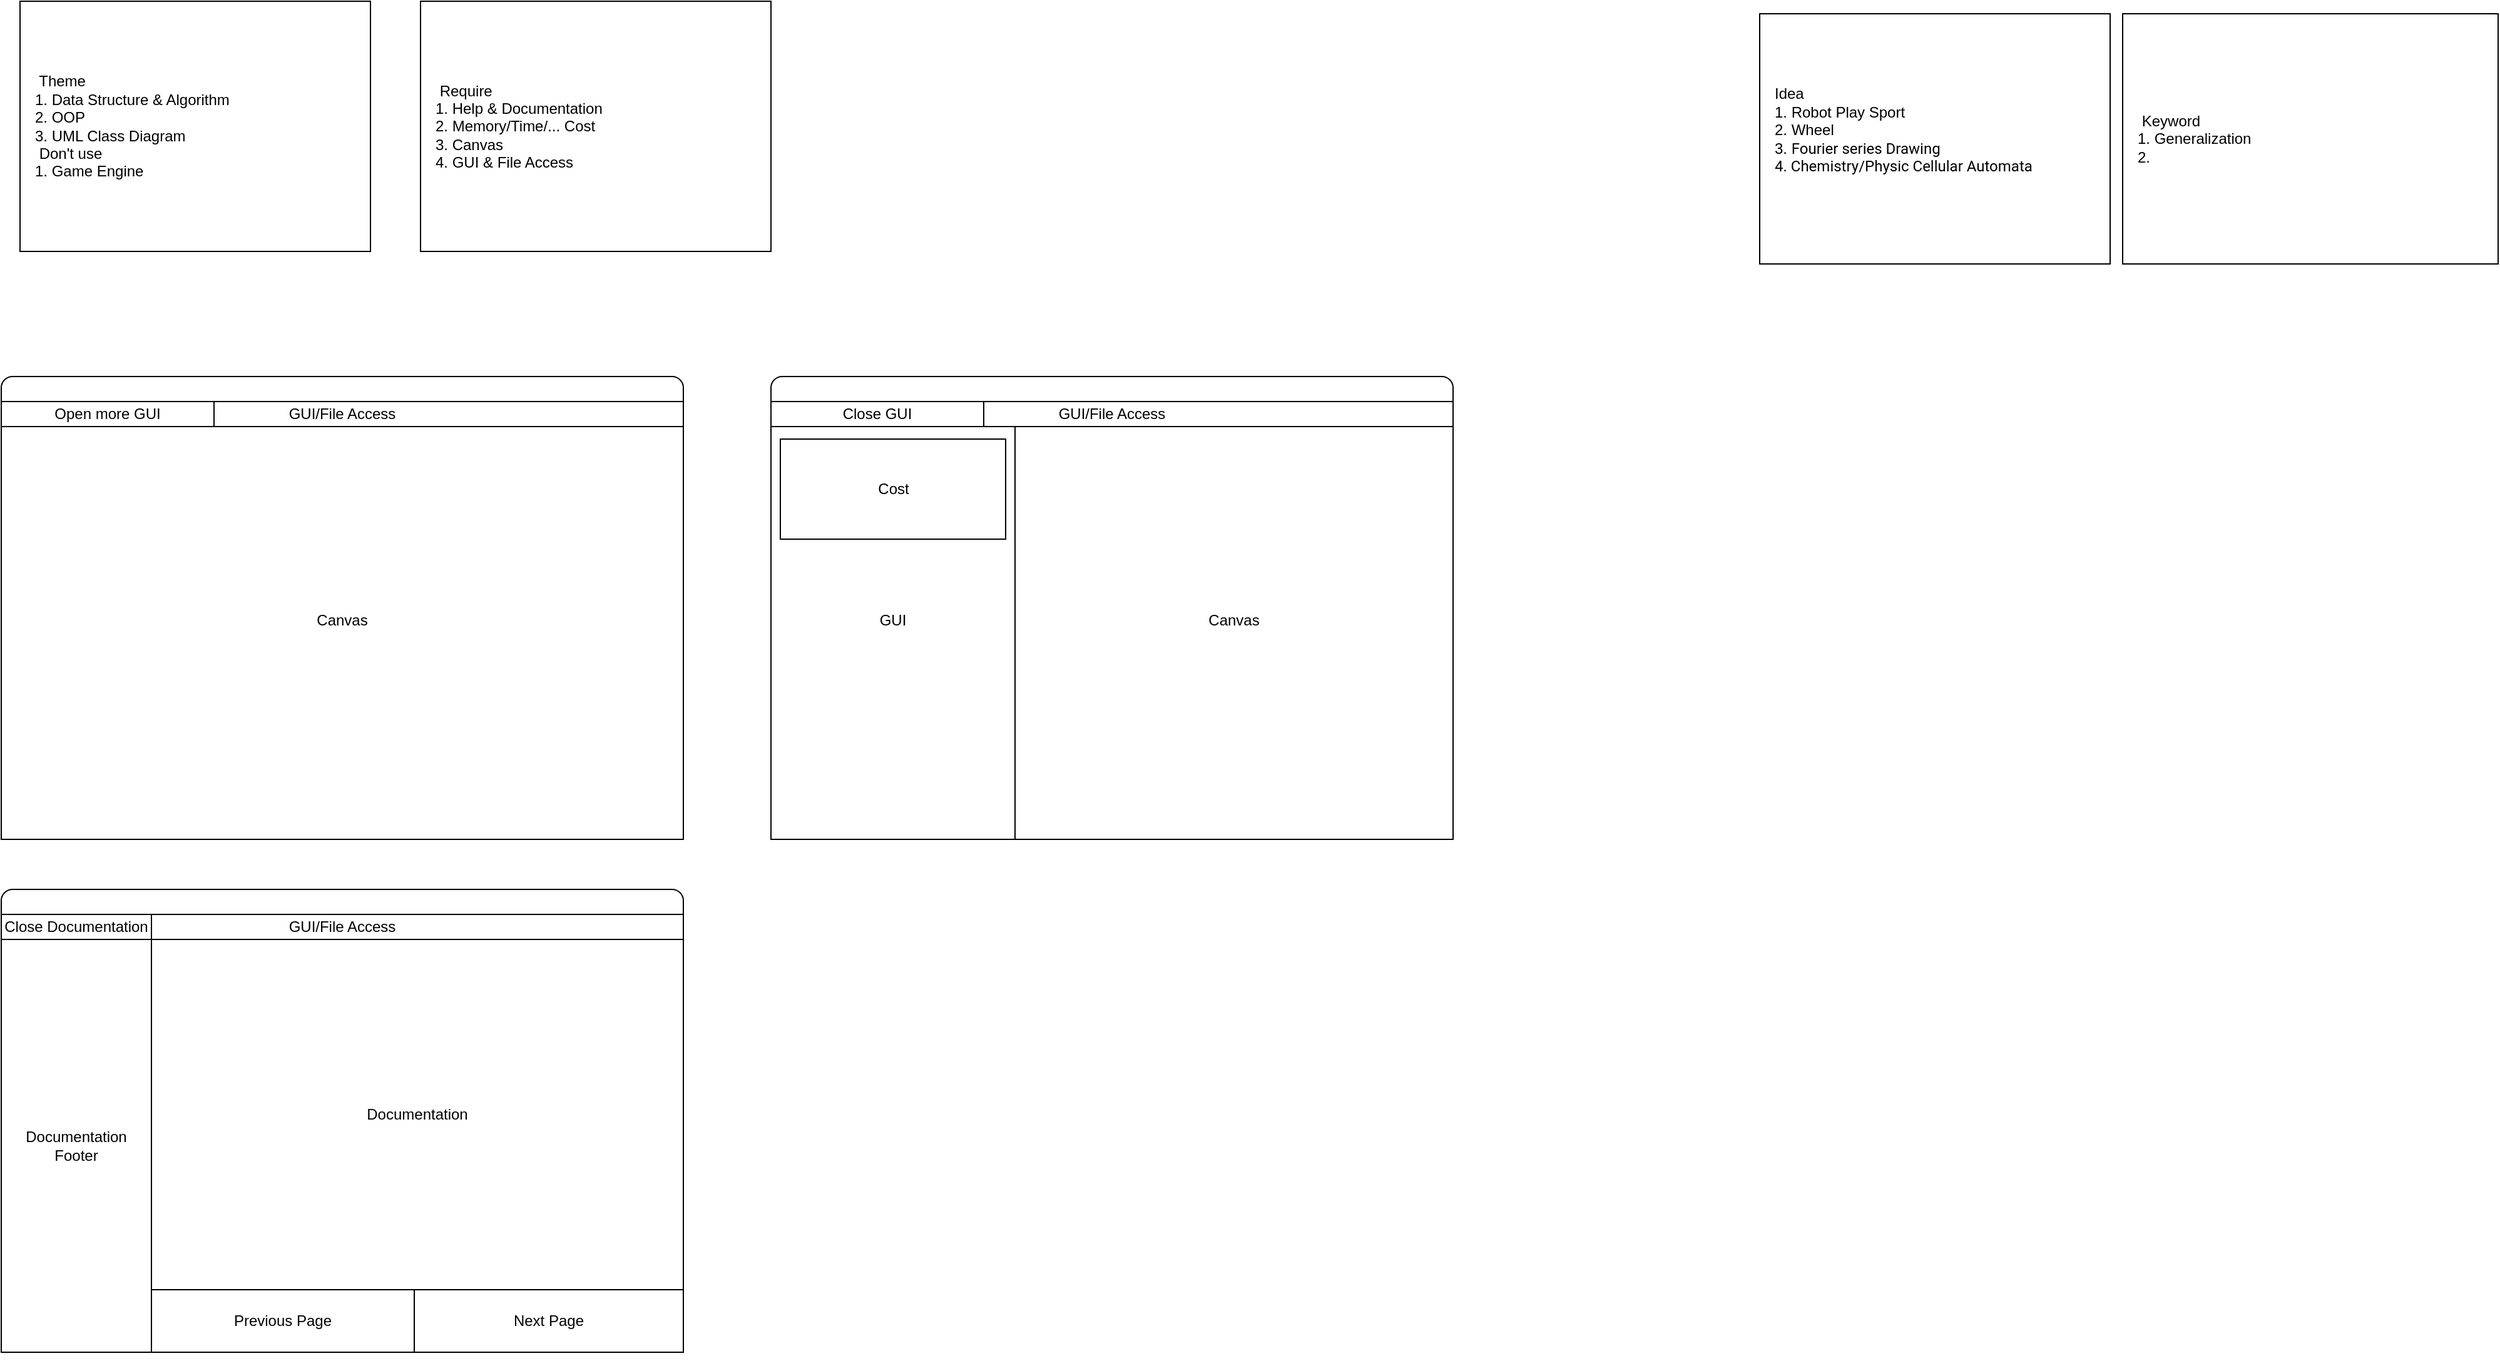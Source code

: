 <mxfile version="17.4.6" type="github">
  <diagram id="wpo0BYYLYNsAASZYDaur" name="Page-1">
    <mxGraphModel dx="3108" dy="1794" grid="1" gridSize="10" guides="1" tooltips="1" connect="1" arrows="1" fold="1" page="1" pageScale="1" pageWidth="850" pageHeight="1100" math="0" shadow="0">
      <root>
        <mxCell id="0" />
        <mxCell id="1" parent="0" />
        <mxCell id="LVrYxlK2DVieBuV3T9fE-1" value="&lt;span style=&quot;white-space: pre&quot;&gt;	Theme&lt;br&gt;1. Data Structure &amp;amp; Algorithm&lt;br&gt;2. OOP&lt;br&gt;3. UML Class Diagram&lt;br&gt;&lt;span style=&quot;white-space: pre&quot;&gt;	Don&#39;t use&lt;br&gt;&lt;/span&gt;1. Game Engine&lt;br&gt;&lt;/span&gt;" style="rounded=0;whiteSpace=wrap;html=1;align=left;spacingLeft=10;" parent="1" vertex="1">
          <mxGeometry x="320" y="160" width="280" height="200" as="geometry" />
        </mxCell>
        <mxCell id="cYPjLRmNBzGmEogiyvE0-2" value="&lt;span&gt;	Idea&lt;br&gt;1. Robot Play Sport&lt;br&gt;2. Wheel&lt;br&gt;3.&amp;nbsp;&lt;/span&gt;&lt;span style=&quot;font-family: &amp;#34;roboto&amp;#34; , &amp;#34;arial&amp;#34; , sans-serif&quot;&gt;Fourier series Drawing&lt;br&gt;4. Chemistry/Physic Cellular Automata&lt;br&gt;&lt;/span&gt;&lt;span&gt;&lt;br&gt;&lt;/span&gt;" style="rounded=0;whiteSpace=wrap;html=1;align=left;spacingLeft=10;" vertex="1" parent="1">
          <mxGeometry x="1710" y="170" width="280" height="200" as="geometry" />
        </mxCell>
        <mxCell id="cYPjLRmNBzGmEogiyvE0-5" value="&lt;span style=&quot;white-space: pre&quot;&gt;	&lt;/span&gt;Keyword&lt;br&gt;1. Generalization&lt;br&gt;2.&amp;nbsp;" style="rounded=0;whiteSpace=wrap;html=1;align=left;spacingLeft=10;" vertex="1" parent="1">
          <mxGeometry x="2000" y="170" width="300" height="200" as="geometry" />
        </mxCell>
        <mxCell id="cYPjLRmNBzGmEogiyvE0-6" value="&lt;span style=&quot;white-space: pre&quot;&gt;	Require&lt;br&gt;1. Help &amp;amp; Documentation&lt;br&gt;2. Memory/Time/... Cost&lt;br&gt;3. Canvas&lt;br&gt;4. GUI &amp;amp; File Access&lt;br&gt;&lt;/span&gt;" style="rounded=0;whiteSpace=wrap;html=1;spacingLeft=10;align=left;" vertex="1" parent="1">
          <mxGeometry x="640" y="160" width="280" height="200" as="geometry" />
        </mxCell>
        <mxCell id="cYPjLRmNBzGmEogiyvE0-13" value="" style="group" vertex="1" connectable="0" parent="1">
          <mxGeometry x="920" y="460" width="545" height="370" as="geometry" />
        </mxCell>
        <mxCell id="cYPjLRmNBzGmEogiyvE0-8" value="" style="rounded=1;whiteSpace=wrap;html=1;" vertex="1" parent="cYPjLRmNBzGmEogiyvE0-13">
          <mxGeometry width="545" height="60" as="geometry" />
        </mxCell>
        <mxCell id="cYPjLRmNBzGmEogiyvE0-9" value="Canvas" style="whiteSpace=wrap;html=1;aspect=fixed;" vertex="1" parent="cYPjLRmNBzGmEogiyvE0-13">
          <mxGeometry x="195" y="20" width="350" height="350" as="geometry" />
        </mxCell>
        <mxCell id="cYPjLRmNBzGmEogiyvE0-10" value="GUI" style="rounded=0;whiteSpace=wrap;html=1;" vertex="1" parent="cYPjLRmNBzGmEogiyvE0-13">
          <mxGeometry y="20" width="195" height="350" as="geometry" />
        </mxCell>
        <mxCell id="cYPjLRmNBzGmEogiyvE0-12" value="Cost" style="rounded=0;whiteSpace=wrap;html=1;" vertex="1" parent="cYPjLRmNBzGmEogiyvE0-13">
          <mxGeometry x="7.5" y="50" width="180" height="80" as="geometry" />
        </mxCell>
        <mxCell id="cYPjLRmNBzGmEogiyvE0-18" value="GUI/File Access" style="rounded=0;whiteSpace=wrap;html=1;" vertex="1" parent="cYPjLRmNBzGmEogiyvE0-13">
          <mxGeometry y="20" width="545" height="20" as="geometry" />
        </mxCell>
        <mxCell id="cYPjLRmNBzGmEogiyvE0-28" value="Close GUI" style="rounded=0;whiteSpace=wrap;html=1;" vertex="1" parent="cYPjLRmNBzGmEogiyvE0-13">
          <mxGeometry y="20" width="170" height="20" as="geometry" />
        </mxCell>
        <mxCell id="cYPjLRmNBzGmEogiyvE0-15" value="" style="group" vertex="1" connectable="0" parent="1">
          <mxGeometry x="305" y="460" width="545" height="370" as="geometry" />
        </mxCell>
        <mxCell id="cYPjLRmNBzGmEogiyvE0-14" value="" style="rounded=1;whiteSpace=wrap;html=1;" vertex="1" parent="cYPjLRmNBzGmEogiyvE0-15">
          <mxGeometry width="545" height="60" as="geometry" />
        </mxCell>
        <mxCell id="cYPjLRmNBzGmEogiyvE0-7" value="Canvas" style="rounded=0;whiteSpace=wrap;html=1;" vertex="1" parent="cYPjLRmNBzGmEogiyvE0-15">
          <mxGeometry y="20" width="545" height="350" as="geometry" />
        </mxCell>
        <mxCell id="cYPjLRmNBzGmEogiyvE0-16" value="GUI/File Access" style="rounded=0;whiteSpace=wrap;html=1;" vertex="1" parent="cYPjLRmNBzGmEogiyvE0-15">
          <mxGeometry y="20" width="545" height="20" as="geometry" />
        </mxCell>
        <mxCell id="cYPjLRmNBzGmEogiyvE0-27" value="Open more GUI" style="rounded=0;whiteSpace=wrap;html=1;" vertex="1" parent="cYPjLRmNBzGmEogiyvE0-15">
          <mxGeometry y="20" width="170" height="20" as="geometry" />
        </mxCell>
        <mxCell id="cYPjLRmNBzGmEogiyvE0-19" value="" style="group" vertex="1" connectable="0" parent="1">
          <mxGeometry x="305" y="870" width="545" height="380" as="geometry" />
        </mxCell>
        <mxCell id="cYPjLRmNBzGmEogiyvE0-20" value="" style="rounded=1;whiteSpace=wrap;html=1;" vertex="1" parent="cYPjLRmNBzGmEogiyvE0-19">
          <mxGeometry width="545" height="60" as="geometry" />
        </mxCell>
        <mxCell id="cYPjLRmNBzGmEogiyvE0-21" value="" style="rounded=0;whiteSpace=wrap;html=1;" vertex="1" parent="cYPjLRmNBzGmEogiyvE0-19">
          <mxGeometry y="20" width="545" height="350" as="geometry" />
        </mxCell>
        <mxCell id="cYPjLRmNBzGmEogiyvE0-22" value="GUI/File Access" style="rounded=0;whiteSpace=wrap;html=1;" vertex="1" parent="cYPjLRmNBzGmEogiyvE0-19">
          <mxGeometry y="20" width="545" height="20" as="geometry" />
        </mxCell>
        <mxCell id="cYPjLRmNBzGmEogiyvE0-23" value="Documentation Footer" style="rounded=0;whiteSpace=wrap;html=1;" vertex="1" parent="cYPjLRmNBzGmEogiyvE0-19">
          <mxGeometry y="40" width="120" height="330" as="geometry" />
        </mxCell>
        <mxCell id="cYPjLRmNBzGmEogiyvE0-24" value="Documentation" style="rounded=0;whiteSpace=wrap;html=1;" vertex="1" parent="cYPjLRmNBzGmEogiyvE0-19">
          <mxGeometry x="120" y="40" width="425" height="280" as="geometry" />
        </mxCell>
        <mxCell id="cYPjLRmNBzGmEogiyvE0-25" value="Previous Page" style="rounded=0;whiteSpace=wrap;html=1;" vertex="1" parent="cYPjLRmNBzGmEogiyvE0-19">
          <mxGeometry x="120" y="320" width="210" height="50" as="geometry" />
        </mxCell>
        <mxCell id="cYPjLRmNBzGmEogiyvE0-26" value="Next Page" style="rounded=0;whiteSpace=wrap;html=1;" vertex="1" parent="cYPjLRmNBzGmEogiyvE0-19">
          <mxGeometry x="330" y="320" width="215" height="50" as="geometry" />
        </mxCell>
        <mxCell id="cYPjLRmNBzGmEogiyvE0-30" value="Close Documentation" style="rounded=0;whiteSpace=wrap;html=1;" vertex="1" parent="1">
          <mxGeometry x="305" y="890" width="120" height="20" as="geometry" />
        </mxCell>
      </root>
    </mxGraphModel>
  </diagram>
</mxfile>
